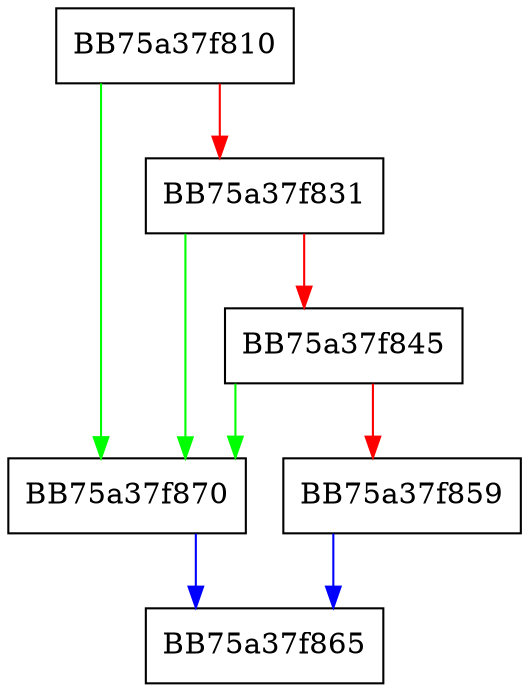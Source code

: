digraph CompleteKeywordTrue {
  node [shape="box"];
  graph [splines=ortho];
  BB75a37f810 -> BB75a37f870 [color="green"];
  BB75a37f810 -> BB75a37f831 [color="red"];
  BB75a37f831 -> BB75a37f870 [color="green"];
  BB75a37f831 -> BB75a37f845 [color="red"];
  BB75a37f845 -> BB75a37f870 [color="green"];
  BB75a37f845 -> BB75a37f859 [color="red"];
  BB75a37f859 -> BB75a37f865 [color="blue"];
  BB75a37f870 -> BB75a37f865 [color="blue"];
}